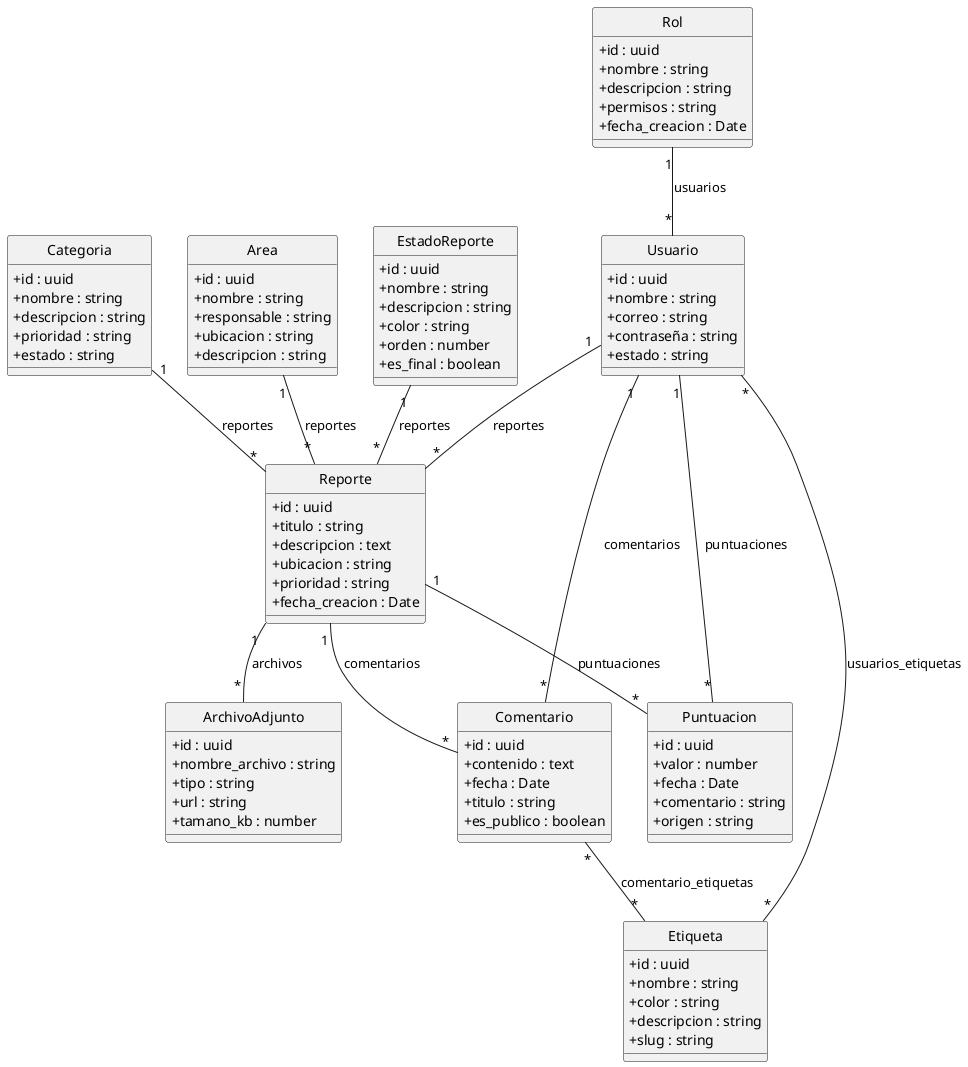 @startuml DER
' Diagrama manual derivado de las entidades TypeORM
hide circle
skinparam classAttributeIconSize 0

class Usuario {
  +id : uuid
  +nombre : string
  +correo : string
  +contraseña : string
  +estado : string
}

class Rol {
  +id : uuid
  +nombre : string
  +descripcion : string
  +permisos : string
  +fecha_creacion : Date
}

class Reporte {
  +id : uuid
  +titulo : string
  +descripcion : text
  +ubicacion : string
  +prioridad : string
  +fecha_creacion : Date
}

class Categoria {
  +id : uuid
  +nombre : string
  +descripcion : string
  +prioridad : string
  +estado : string
}

class Area {
  +id : uuid
  +nombre : string
  +responsable : string
  +ubicacion : string
  +descripcion : string
}

class EstadoReporte {
  +id : uuid
  +nombre : string
  +descripcion : string
  +color : string
  +orden : number
  +es_final : boolean
}

class ArchivoAdjunto {
  +id : uuid
  +nombre_archivo : string
  +tipo : string
  +url : string
  +tamano_kb : number
}

class Comentario {
  +id : uuid
  +contenido : text
  +fecha : Date
  +titulo : string
  +es_publico : boolean
}

class Puntuacion {
  +id : uuid
  +valor : number
  +fecha : Date
  +comentario : string
  +origen : string
}

class Etiqueta {
  +id : uuid
  +nombre : string
  +color : string
  +descripcion : string
  +slug : string
}

' Relaciones
Rol "1" -- "*" Usuario : usuarios
Usuario "1" -- "*" Reporte : reportes
Usuario "1" -- "*" Comentario : comentarios
Usuario "1" -- "*" Puntuacion : puntuaciones
Reporte "1" -- "*" ArchivoAdjunto : archivos
Reporte "1" -- "*" Comentario : comentarios
Reporte "1" -- "*" Puntuacion : puntuaciones
Categoria "1" -- "*" Reporte : reportes
Area "1" -- "*" Reporte : reportes
EstadoReporte "1" -- "*" Reporte : reportes
Usuario "*" -- "*" Etiqueta : usuarios_etiquetas
Comentario "*" -- "*" Etiqueta : comentario_etiquetas
@enduml
